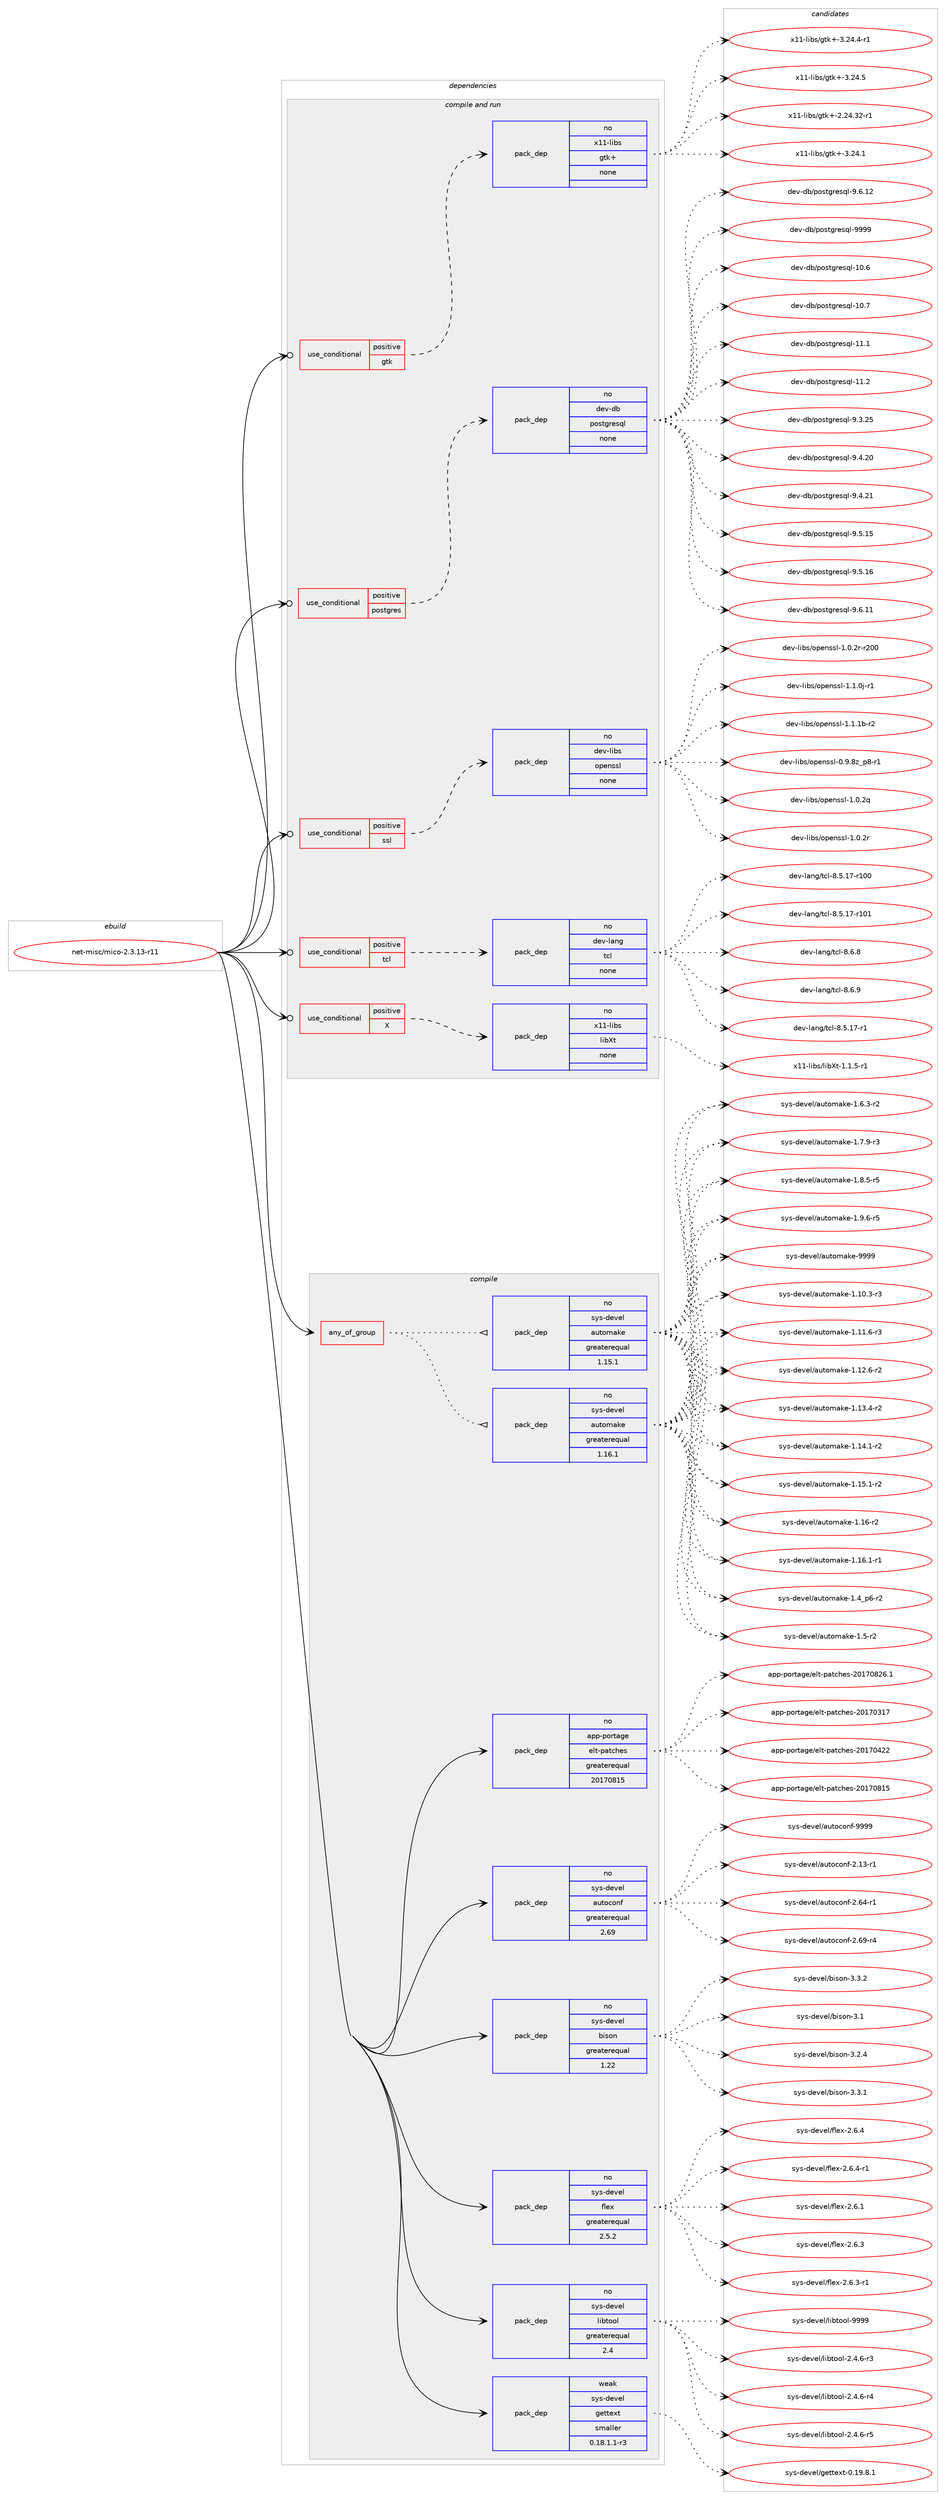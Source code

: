 digraph prolog {

# *************
# Graph options
# *************

newrank=true;
concentrate=true;
compound=true;
graph [rankdir=LR,fontname=Helvetica,fontsize=10,ranksep=1.5];#, ranksep=2.5, nodesep=0.2];
edge  [arrowhead=vee];
node  [fontname=Helvetica,fontsize=10];

# **********
# The ebuild
# **********

subgraph cluster_leftcol {
color=gray;
rank=same;
label=<<i>ebuild</i>>;
id [label="net-misc/mico-2.3.13-r11", color=red, width=4, href="../net-misc/mico-2.3.13-r11.svg"];
}

# ****************
# The dependencies
# ****************

subgraph cluster_midcol {
color=gray;
label=<<i>dependencies</i>>;
subgraph cluster_compile {
fillcolor="#eeeeee";
style=filled;
label=<<i>compile</i>>;
subgraph any26357 {
dependency1669096 [label=<<TABLE BORDER="0" CELLBORDER="1" CELLSPACING="0" CELLPADDING="4"><TR><TD CELLPADDING="10">any_of_group</TD></TR></TABLE>>, shape=none, color=red];subgraph pack1193329 {
dependency1669097 [label=<<TABLE BORDER="0" CELLBORDER="1" CELLSPACING="0" CELLPADDING="4" WIDTH="220"><TR><TD ROWSPAN="6" CELLPADDING="30">pack_dep</TD></TR><TR><TD WIDTH="110">no</TD></TR><TR><TD>sys-devel</TD></TR><TR><TD>automake</TD></TR><TR><TD>greaterequal</TD></TR><TR><TD>1.16.1</TD></TR></TABLE>>, shape=none, color=blue];
}
dependency1669096:e -> dependency1669097:w [weight=20,style="dotted",arrowhead="oinv"];
subgraph pack1193330 {
dependency1669098 [label=<<TABLE BORDER="0" CELLBORDER="1" CELLSPACING="0" CELLPADDING="4" WIDTH="220"><TR><TD ROWSPAN="6" CELLPADDING="30">pack_dep</TD></TR><TR><TD WIDTH="110">no</TD></TR><TR><TD>sys-devel</TD></TR><TR><TD>automake</TD></TR><TR><TD>greaterequal</TD></TR><TR><TD>1.15.1</TD></TR></TABLE>>, shape=none, color=blue];
}
dependency1669096:e -> dependency1669098:w [weight=20,style="dotted",arrowhead="oinv"];
}
id:e -> dependency1669096:w [weight=20,style="solid",arrowhead="vee"];
subgraph pack1193331 {
dependency1669099 [label=<<TABLE BORDER="0" CELLBORDER="1" CELLSPACING="0" CELLPADDING="4" WIDTH="220"><TR><TD ROWSPAN="6" CELLPADDING="30">pack_dep</TD></TR><TR><TD WIDTH="110">no</TD></TR><TR><TD>app-portage</TD></TR><TR><TD>elt-patches</TD></TR><TR><TD>greaterequal</TD></TR><TR><TD>20170815</TD></TR></TABLE>>, shape=none, color=blue];
}
id:e -> dependency1669099:w [weight=20,style="solid",arrowhead="vee"];
subgraph pack1193332 {
dependency1669100 [label=<<TABLE BORDER="0" CELLBORDER="1" CELLSPACING="0" CELLPADDING="4" WIDTH="220"><TR><TD ROWSPAN="6" CELLPADDING="30">pack_dep</TD></TR><TR><TD WIDTH="110">no</TD></TR><TR><TD>sys-devel</TD></TR><TR><TD>autoconf</TD></TR><TR><TD>greaterequal</TD></TR><TR><TD>2.69</TD></TR></TABLE>>, shape=none, color=blue];
}
id:e -> dependency1669100:w [weight=20,style="solid",arrowhead="vee"];
subgraph pack1193333 {
dependency1669101 [label=<<TABLE BORDER="0" CELLBORDER="1" CELLSPACING="0" CELLPADDING="4" WIDTH="220"><TR><TD ROWSPAN="6" CELLPADDING="30">pack_dep</TD></TR><TR><TD WIDTH="110">no</TD></TR><TR><TD>sys-devel</TD></TR><TR><TD>bison</TD></TR><TR><TD>greaterequal</TD></TR><TR><TD>1.22</TD></TR></TABLE>>, shape=none, color=blue];
}
id:e -> dependency1669101:w [weight=20,style="solid",arrowhead="vee"];
subgraph pack1193334 {
dependency1669102 [label=<<TABLE BORDER="0" CELLBORDER="1" CELLSPACING="0" CELLPADDING="4" WIDTH="220"><TR><TD ROWSPAN="6" CELLPADDING="30">pack_dep</TD></TR><TR><TD WIDTH="110">no</TD></TR><TR><TD>sys-devel</TD></TR><TR><TD>flex</TD></TR><TR><TD>greaterequal</TD></TR><TR><TD>2.5.2</TD></TR></TABLE>>, shape=none, color=blue];
}
id:e -> dependency1669102:w [weight=20,style="solid",arrowhead="vee"];
subgraph pack1193335 {
dependency1669103 [label=<<TABLE BORDER="0" CELLBORDER="1" CELLSPACING="0" CELLPADDING="4" WIDTH="220"><TR><TD ROWSPAN="6" CELLPADDING="30">pack_dep</TD></TR><TR><TD WIDTH="110">no</TD></TR><TR><TD>sys-devel</TD></TR><TR><TD>libtool</TD></TR><TR><TD>greaterequal</TD></TR><TR><TD>2.4</TD></TR></TABLE>>, shape=none, color=blue];
}
id:e -> dependency1669103:w [weight=20,style="solid",arrowhead="vee"];
subgraph pack1193336 {
dependency1669104 [label=<<TABLE BORDER="0" CELLBORDER="1" CELLSPACING="0" CELLPADDING="4" WIDTH="220"><TR><TD ROWSPAN="6" CELLPADDING="30">pack_dep</TD></TR><TR><TD WIDTH="110">weak</TD></TR><TR><TD>sys-devel</TD></TR><TR><TD>gettext</TD></TR><TR><TD>smaller</TD></TR><TR><TD>0.18.1.1-r3</TD></TR></TABLE>>, shape=none, color=blue];
}
id:e -> dependency1669104:w [weight=20,style="solid",arrowhead="vee"];
}
subgraph cluster_compileandrun {
fillcolor="#eeeeee";
style=filled;
label=<<i>compile and run</i>>;
subgraph cond448622 {
dependency1669105 [label=<<TABLE BORDER="0" CELLBORDER="1" CELLSPACING="0" CELLPADDING="4"><TR><TD ROWSPAN="3" CELLPADDING="10">use_conditional</TD></TR><TR><TD>positive</TD></TR><TR><TD>X</TD></TR></TABLE>>, shape=none, color=red];
subgraph pack1193337 {
dependency1669106 [label=<<TABLE BORDER="0" CELLBORDER="1" CELLSPACING="0" CELLPADDING="4" WIDTH="220"><TR><TD ROWSPAN="6" CELLPADDING="30">pack_dep</TD></TR><TR><TD WIDTH="110">no</TD></TR><TR><TD>x11-libs</TD></TR><TR><TD>libXt</TD></TR><TR><TD>none</TD></TR><TR><TD></TD></TR></TABLE>>, shape=none, color=blue];
}
dependency1669105:e -> dependency1669106:w [weight=20,style="dashed",arrowhead="vee"];
}
id:e -> dependency1669105:w [weight=20,style="solid",arrowhead="odotvee"];
subgraph cond448623 {
dependency1669107 [label=<<TABLE BORDER="0" CELLBORDER="1" CELLSPACING="0" CELLPADDING="4"><TR><TD ROWSPAN="3" CELLPADDING="10">use_conditional</TD></TR><TR><TD>positive</TD></TR><TR><TD>gtk</TD></TR></TABLE>>, shape=none, color=red];
subgraph pack1193338 {
dependency1669108 [label=<<TABLE BORDER="0" CELLBORDER="1" CELLSPACING="0" CELLPADDING="4" WIDTH="220"><TR><TD ROWSPAN="6" CELLPADDING="30">pack_dep</TD></TR><TR><TD WIDTH="110">no</TD></TR><TR><TD>x11-libs</TD></TR><TR><TD>gtk+</TD></TR><TR><TD>none</TD></TR><TR><TD></TD></TR></TABLE>>, shape=none, color=blue];
}
dependency1669107:e -> dependency1669108:w [weight=20,style="dashed",arrowhead="vee"];
}
id:e -> dependency1669107:w [weight=20,style="solid",arrowhead="odotvee"];
subgraph cond448624 {
dependency1669109 [label=<<TABLE BORDER="0" CELLBORDER="1" CELLSPACING="0" CELLPADDING="4"><TR><TD ROWSPAN="3" CELLPADDING="10">use_conditional</TD></TR><TR><TD>positive</TD></TR><TR><TD>postgres</TD></TR></TABLE>>, shape=none, color=red];
subgraph pack1193339 {
dependency1669110 [label=<<TABLE BORDER="0" CELLBORDER="1" CELLSPACING="0" CELLPADDING="4" WIDTH="220"><TR><TD ROWSPAN="6" CELLPADDING="30">pack_dep</TD></TR><TR><TD WIDTH="110">no</TD></TR><TR><TD>dev-db</TD></TR><TR><TD>postgresql</TD></TR><TR><TD>none</TD></TR><TR><TD></TD></TR></TABLE>>, shape=none, color=blue];
}
dependency1669109:e -> dependency1669110:w [weight=20,style="dashed",arrowhead="vee"];
}
id:e -> dependency1669109:w [weight=20,style="solid",arrowhead="odotvee"];
subgraph cond448625 {
dependency1669111 [label=<<TABLE BORDER="0" CELLBORDER="1" CELLSPACING="0" CELLPADDING="4"><TR><TD ROWSPAN="3" CELLPADDING="10">use_conditional</TD></TR><TR><TD>positive</TD></TR><TR><TD>ssl</TD></TR></TABLE>>, shape=none, color=red];
subgraph pack1193340 {
dependency1669112 [label=<<TABLE BORDER="0" CELLBORDER="1" CELLSPACING="0" CELLPADDING="4" WIDTH="220"><TR><TD ROWSPAN="6" CELLPADDING="30">pack_dep</TD></TR><TR><TD WIDTH="110">no</TD></TR><TR><TD>dev-libs</TD></TR><TR><TD>openssl</TD></TR><TR><TD>none</TD></TR><TR><TD></TD></TR></TABLE>>, shape=none, color=blue];
}
dependency1669111:e -> dependency1669112:w [weight=20,style="dashed",arrowhead="vee"];
}
id:e -> dependency1669111:w [weight=20,style="solid",arrowhead="odotvee"];
subgraph cond448626 {
dependency1669113 [label=<<TABLE BORDER="0" CELLBORDER="1" CELLSPACING="0" CELLPADDING="4"><TR><TD ROWSPAN="3" CELLPADDING="10">use_conditional</TD></TR><TR><TD>positive</TD></TR><TR><TD>tcl</TD></TR></TABLE>>, shape=none, color=red];
subgraph pack1193341 {
dependency1669114 [label=<<TABLE BORDER="0" CELLBORDER="1" CELLSPACING="0" CELLPADDING="4" WIDTH="220"><TR><TD ROWSPAN="6" CELLPADDING="30">pack_dep</TD></TR><TR><TD WIDTH="110">no</TD></TR><TR><TD>dev-lang</TD></TR><TR><TD>tcl</TD></TR><TR><TD>none</TD></TR><TR><TD></TD></TR></TABLE>>, shape=none, color=blue];
}
dependency1669113:e -> dependency1669114:w [weight=20,style="dashed",arrowhead="vee"];
}
id:e -> dependency1669113:w [weight=20,style="solid",arrowhead="odotvee"];
}
subgraph cluster_run {
fillcolor="#eeeeee";
style=filled;
label=<<i>run</i>>;
}
}

# **************
# The candidates
# **************

subgraph cluster_choices {
rank=same;
color=gray;
label=<<i>candidates</i>>;

subgraph choice1193329 {
color=black;
nodesep=1;
choice11512111545100101118101108479711711611110997107101454946494846514511451 [label="sys-devel/automake-1.10.3-r3", color=red, width=4,href="../sys-devel/automake-1.10.3-r3.svg"];
choice11512111545100101118101108479711711611110997107101454946494946544511451 [label="sys-devel/automake-1.11.6-r3", color=red, width=4,href="../sys-devel/automake-1.11.6-r3.svg"];
choice11512111545100101118101108479711711611110997107101454946495046544511450 [label="sys-devel/automake-1.12.6-r2", color=red, width=4,href="../sys-devel/automake-1.12.6-r2.svg"];
choice11512111545100101118101108479711711611110997107101454946495146524511450 [label="sys-devel/automake-1.13.4-r2", color=red, width=4,href="../sys-devel/automake-1.13.4-r2.svg"];
choice11512111545100101118101108479711711611110997107101454946495246494511450 [label="sys-devel/automake-1.14.1-r2", color=red, width=4,href="../sys-devel/automake-1.14.1-r2.svg"];
choice11512111545100101118101108479711711611110997107101454946495346494511450 [label="sys-devel/automake-1.15.1-r2", color=red, width=4,href="../sys-devel/automake-1.15.1-r2.svg"];
choice1151211154510010111810110847971171161111099710710145494649544511450 [label="sys-devel/automake-1.16-r2", color=red, width=4,href="../sys-devel/automake-1.16-r2.svg"];
choice11512111545100101118101108479711711611110997107101454946495446494511449 [label="sys-devel/automake-1.16.1-r1", color=red, width=4,href="../sys-devel/automake-1.16.1-r1.svg"];
choice115121115451001011181011084797117116111109971071014549465295112544511450 [label="sys-devel/automake-1.4_p6-r2", color=red, width=4,href="../sys-devel/automake-1.4_p6-r2.svg"];
choice11512111545100101118101108479711711611110997107101454946534511450 [label="sys-devel/automake-1.5-r2", color=red, width=4,href="../sys-devel/automake-1.5-r2.svg"];
choice115121115451001011181011084797117116111109971071014549465446514511450 [label="sys-devel/automake-1.6.3-r2", color=red, width=4,href="../sys-devel/automake-1.6.3-r2.svg"];
choice115121115451001011181011084797117116111109971071014549465546574511451 [label="sys-devel/automake-1.7.9-r3", color=red, width=4,href="../sys-devel/automake-1.7.9-r3.svg"];
choice115121115451001011181011084797117116111109971071014549465646534511453 [label="sys-devel/automake-1.8.5-r5", color=red, width=4,href="../sys-devel/automake-1.8.5-r5.svg"];
choice115121115451001011181011084797117116111109971071014549465746544511453 [label="sys-devel/automake-1.9.6-r5", color=red, width=4,href="../sys-devel/automake-1.9.6-r5.svg"];
choice115121115451001011181011084797117116111109971071014557575757 [label="sys-devel/automake-9999", color=red, width=4,href="../sys-devel/automake-9999.svg"];
dependency1669097:e -> choice11512111545100101118101108479711711611110997107101454946494846514511451:w [style=dotted,weight="100"];
dependency1669097:e -> choice11512111545100101118101108479711711611110997107101454946494946544511451:w [style=dotted,weight="100"];
dependency1669097:e -> choice11512111545100101118101108479711711611110997107101454946495046544511450:w [style=dotted,weight="100"];
dependency1669097:e -> choice11512111545100101118101108479711711611110997107101454946495146524511450:w [style=dotted,weight="100"];
dependency1669097:e -> choice11512111545100101118101108479711711611110997107101454946495246494511450:w [style=dotted,weight="100"];
dependency1669097:e -> choice11512111545100101118101108479711711611110997107101454946495346494511450:w [style=dotted,weight="100"];
dependency1669097:e -> choice1151211154510010111810110847971171161111099710710145494649544511450:w [style=dotted,weight="100"];
dependency1669097:e -> choice11512111545100101118101108479711711611110997107101454946495446494511449:w [style=dotted,weight="100"];
dependency1669097:e -> choice115121115451001011181011084797117116111109971071014549465295112544511450:w [style=dotted,weight="100"];
dependency1669097:e -> choice11512111545100101118101108479711711611110997107101454946534511450:w [style=dotted,weight="100"];
dependency1669097:e -> choice115121115451001011181011084797117116111109971071014549465446514511450:w [style=dotted,weight="100"];
dependency1669097:e -> choice115121115451001011181011084797117116111109971071014549465546574511451:w [style=dotted,weight="100"];
dependency1669097:e -> choice115121115451001011181011084797117116111109971071014549465646534511453:w [style=dotted,weight="100"];
dependency1669097:e -> choice115121115451001011181011084797117116111109971071014549465746544511453:w [style=dotted,weight="100"];
dependency1669097:e -> choice115121115451001011181011084797117116111109971071014557575757:w [style=dotted,weight="100"];
}
subgraph choice1193330 {
color=black;
nodesep=1;
choice11512111545100101118101108479711711611110997107101454946494846514511451 [label="sys-devel/automake-1.10.3-r3", color=red, width=4,href="../sys-devel/automake-1.10.3-r3.svg"];
choice11512111545100101118101108479711711611110997107101454946494946544511451 [label="sys-devel/automake-1.11.6-r3", color=red, width=4,href="../sys-devel/automake-1.11.6-r3.svg"];
choice11512111545100101118101108479711711611110997107101454946495046544511450 [label="sys-devel/automake-1.12.6-r2", color=red, width=4,href="../sys-devel/automake-1.12.6-r2.svg"];
choice11512111545100101118101108479711711611110997107101454946495146524511450 [label="sys-devel/automake-1.13.4-r2", color=red, width=4,href="../sys-devel/automake-1.13.4-r2.svg"];
choice11512111545100101118101108479711711611110997107101454946495246494511450 [label="sys-devel/automake-1.14.1-r2", color=red, width=4,href="../sys-devel/automake-1.14.1-r2.svg"];
choice11512111545100101118101108479711711611110997107101454946495346494511450 [label="sys-devel/automake-1.15.1-r2", color=red, width=4,href="../sys-devel/automake-1.15.1-r2.svg"];
choice1151211154510010111810110847971171161111099710710145494649544511450 [label="sys-devel/automake-1.16-r2", color=red, width=4,href="../sys-devel/automake-1.16-r2.svg"];
choice11512111545100101118101108479711711611110997107101454946495446494511449 [label="sys-devel/automake-1.16.1-r1", color=red, width=4,href="../sys-devel/automake-1.16.1-r1.svg"];
choice115121115451001011181011084797117116111109971071014549465295112544511450 [label="sys-devel/automake-1.4_p6-r2", color=red, width=4,href="../sys-devel/automake-1.4_p6-r2.svg"];
choice11512111545100101118101108479711711611110997107101454946534511450 [label="sys-devel/automake-1.5-r2", color=red, width=4,href="../sys-devel/automake-1.5-r2.svg"];
choice115121115451001011181011084797117116111109971071014549465446514511450 [label="sys-devel/automake-1.6.3-r2", color=red, width=4,href="../sys-devel/automake-1.6.3-r2.svg"];
choice115121115451001011181011084797117116111109971071014549465546574511451 [label="sys-devel/automake-1.7.9-r3", color=red, width=4,href="../sys-devel/automake-1.7.9-r3.svg"];
choice115121115451001011181011084797117116111109971071014549465646534511453 [label="sys-devel/automake-1.8.5-r5", color=red, width=4,href="../sys-devel/automake-1.8.5-r5.svg"];
choice115121115451001011181011084797117116111109971071014549465746544511453 [label="sys-devel/automake-1.9.6-r5", color=red, width=4,href="../sys-devel/automake-1.9.6-r5.svg"];
choice115121115451001011181011084797117116111109971071014557575757 [label="sys-devel/automake-9999", color=red, width=4,href="../sys-devel/automake-9999.svg"];
dependency1669098:e -> choice11512111545100101118101108479711711611110997107101454946494846514511451:w [style=dotted,weight="100"];
dependency1669098:e -> choice11512111545100101118101108479711711611110997107101454946494946544511451:w [style=dotted,weight="100"];
dependency1669098:e -> choice11512111545100101118101108479711711611110997107101454946495046544511450:w [style=dotted,weight="100"];
dependency1669098:e -> choice11512111545100101118101108479711711611110997107101454946495146524511450:w [style=dotted,weight="100"];
dependency1669098:e -> choice11512111545100101118101108479711711611110997107101454946495246494511450:w [style=dotted,weight="100"];
dependency1669098:e -> choice11512111545100101118101108479711711611110997107101454946495346494511450:w [style=dotted,weight="100"];
dependency1669098:e -> choice1151211154510010111810110847971171161111099710710145494649544511450:w [style=dotted,weight="100"];
dependency1669098:e -> choice11512111545100101118101108479711711611110997107101454946495446494511449:w [style=dotted,weight="100"];
dependency1669098:e -> choice115121115451001011181011084797117116111109971071014549465295112544511450:w [style=dotted,weight="100"];
dependency1669098:e -> choice11512111545100101118101108479711711611110997107101454946534511450:w [style=dotted,weight="100"];
dependency1669098:e -> choice115121115451001011181011084797117116111109971071014549465446514511450:w [style=dotted,weight="100"];
dependency1669098:e -> choice115121115451001011181011084797117116111109971071014549465546574511451:w [style=dotted,weight="100"];
dependency1669098:e -> choice115121115451001011181011084797117116111109971071014549465646534511453:w [style=dotted,weight="100"];
dependency1669098:e -> choice115121115451001011181011084797117116111109971071014549465746544511453:w [style=dotted,weight="100"];
dependency1669098:e -> choice115121115451001011181011084797117116111109971071014557575757:w [style=dotted,weight="100"];
}
subgraph choice1193331 {
color=black;
nodesep=1;
choice97112112451121111141169710310147101108116451129711699104101115455048495548514955 [label="app-portage/elt-patches-20170317", color=red, width=4,href="../app-portage/elt-patches-20170317.svg"];
choice97112112451121111141169710310147101108116451129711699104101115455048495548525050 [label="app-portage/elt-patches-20170422", color=red, width=4,href="../app-portage/elt-patches-20170422.svg"];
choice97112112451121111141169710310147101108116451129711699104101115455048495548564953 [label="app-portage/elt-patches-20170815", color=red, width=4,href="../app-portage/elt-patches-20170815.svg"];
choice971121124511211111411697103101471011081164511297116991041011154550484955485650544649 [label="app-portage/elt-patches-20170826.1", color=red, width=4,href="../app-portage/elt-patches-20170826.1.svg"];
dependency1669099:e -> choice97112112451121111141169710310147101108116451129711699104101115455048495548514955:w [style=dotted,weight="100"];
dependency1669099:e -> choice97112112451121111141169710310147101108116451129711699104101115455048495548525050:w [style=dotted,weight="100"];
dependency1669099:e -> choice97112112451121111141169710310147101108116451129711699104101115455048495548564953:w [style=dotted,weight="100"];
dependency1669099:e -> choice971121124511211111411697103101471011081164511297116991041011154550484955485650544649:w [style=dotted,weight="100"];
}
subgraph choice1193332 {
color=black;
nodesep=1;
choice1151211154510010111810110847971171161119911111010245504649514511449 [label="sys-devel/autoconf-2.13-r1", color=red, width=4,href="../sys-devel/autoconf-2.13-r1.svg"];
choice1151211154510010111810110847971171161119911111010245504654524511449 [label="sys-devel/autoconf-2.64-r1", color=red, width=4,href="../sys-devel/autoconf-2.64-r1.svg"];
choice1151211154510010111810110847971171161119911111010245504654574511452 [label="sys-devel/autoconf-2.69-r4", color=red, width=4,href="../sys-devel/autoconf-2.69-r4.svg"];
choice115121115451001011181011084797117116111991111101024557575757 [label="sys-devel/autoconf-9999", color=red, width=4,href="../sys-devel/autoconf-9999.svg"];
dependency1669100:e -> choice1151211154510010111810110847971171161119911111010245504649514511449:w [style=dotted,weight="100"];
dependency1669100:e -> choice1151211154510010111810110847971171161119911111010245504654524511449:w [style=dotted,weight="100"];
dependency1669100:e -> choice1151211154510010111810110847971171161119911111010245504654574511452:w [style=dotted,weight="100"];
dependency1669100:e -> choice115121115451001011181011084797117116111991111101024557575757:w [style=dotted,weight="100"];
}
subgraph choice1193333 {
color=black;
nodesep=1;
choice11512111545100101118101108479810511511111045514649 [label="sys-devel/bison-3.1", color=red, width=4,href="../sys-devel/bison-3.1.svg"];
choice115121115451001011181011084798105115111110455146504652 [label="sys-devel/bison-3.2.4", color=red, width=4,href="../sys-devel/bison-3.2.4.svg"];
choice115121115451001011181011084798105115111110455146514649 [label="sys-devel/bison-3.3.1", color=red, width=4,href="../sys-devel/bison-3.3.1.svg"];
choice115121115451001011181011084798105115111110455146514650 [label="sys-devel/bison-3.3.2", color=red, width=4,href="../sys-devel/bison-3.3.2.svg"];
dependency1669101:e -> choice11512111545100101118101108479810511511111045514649:w [style=dotted,weight="100"];
dependency1669101:e -> choice115121115451001011181011084798105115111110455146504652:w [style=dotted,weight="100"];
dependency1669101:e -> choice115121115451001011181011084798105115111110455146514649:w [style=dotted,weight="100"];
dependency1669101:e -> choice115121115451001011181011084798105115111110455146514650:w [style=dotted,weight="100"];
}
subgraph choice1193334 {
color=black;
nodesep=1;
choice1151211154510010111810110847102108101120455046544649 [label="sys-devel/flex-2.6.1", color=red, width=4,href="../sys-devel/flex-2.6.1.svg"];
choice1151211154510010111810110847102108101120455046544651 [label="sys-devel/flex-2.6.3", color=red, width=4,href="../sys-devel/flex-2.6.3.svg"];
choice11512111545100101118101108471021081011204550465446514511449 [label="sys-devel/flex-2.6.3-r1", color=red, width=4,href="../sys-devel/flex-2.6.3-r1.svg"];
choice1151211154510010111810110847102108101120455046544652 [label="sys-devel/flex-2.6.4", color=red, width=4,href="../sys-devel/flex-2.6.4.svg"];
choice11512111545100101118101108471021081011204550465446524511449 [label="sys-devel/flex-2.6.4-r1", color=red, width=4,href="../sys-devel/flex-2.6.4-r1.svg"];
dependency1669102:e -> choice1151211154510010111810110847102108101120455046544649:w [style=dotted,weight="100"];
dependency1669102:e -> choice1151211154510010111810110847102108101120455046544651:w [style=dotted,weight="100"];
dependency1669102:e -> choice11512111545100101118101108471021081011204550465446514511449:w [style=dotted,weight="100"];
dependency1669102:e -> choice1151211154510010111810110847102108101120455046544652:w [style=dotted,weight="100"];
dependency1669102:e -> choice11512111545100101118101108471021081011204550465446524511449:w [style=dotted,weight="100"];
}
subgraph choice1193335 {
color=black;
nodesep=1;
choice1151211154510010111810110847108105981161111111084550465246544511451 [label="sys-devel/libtool-2.4.6-r3", color=red, width=4,href="../sys-devel/libtool-2.4.6-r3.svg"];
choice1151211154510010111810110847108105981161111111084550465246544511452 [label="sys-devel/libtool-2.4.6-r4", color=red, width=4,href="../sys-devel/libtool-2.4.6-r4.svg"];
choice1151211154510010111810110847108105981161111111084550465246544511453 [label="sys-devel/libtool-2.4.6-r5", color=red, width=4,href="../sys-devel/libtool-2.4.6-r5.svg"];
choice1151211154510010111810110847108105981161111111084557575757 [label="sys-devel/libtool-9999", color=red, width=4,href="../sys-devel/libtool-9999.svg"];
dependency1669103:e -> choice1151211154510010111810110847108105981161111111084550465246544511451:w [style=dotted,weight="100"];
dependency1669103:e -> choice1151211154510010111810110847108105981161111111084550465246544511452:w [style=dotted,weight="100"];
dependency1669103:e -> choice1151211154510010111810110847108105981161111111084550465246544511453:w [style=dotted,weight="100"];
dependency1669103:e -> choice1151211154510010111810110847108105981161111111084557575757:w [style=dotted,weight="100"];
}
subgraph choice1193336 {
color=black;
nodesep=1;
choice1151211154510010111810110847103101116116101120116454846495746564649 [label="sys-devel/gettext-0.19.8.1", color=red, width=4,href="../sys-devel/gettext-0.19.8.1.svg"];
dependency1669104:e -> choice1151211154510010111810110847103101116116101120116454846495746564649:w [style=dotted,weight="100"];
}
subgraph choice1193337 {
color=black;
nodesep=1;
choice120494945108105981154710810598881164549464946534511449 [label="x11-libs/libXt-1.1.5-r1", color=red, width=4,href="../x11-libs/libXt-1.1.5-r1.svg"];
dependency1669106:e -> choice120494945108105981154710810598881164549464946534511449:w [style=dotted,weight="100"];
}
subgraph choice1193338 {
color=black;
nodesep=1;
choice12049494510810598115471031161074345504650524651504511449 [label="x11-libs/gtk+-2.24.32-r1", color=red, width=4,href="../x11-libs/gtk+-2.24.32-r1.svg"];
choice12049494510810598115471031161074345514650524649 [label="x11-libs/gtk+-3.24.1", color=red, width=4,href="../x11-libs/gtk+-3.24.1.svg"];
choice120494945108105981154710311610743455146505246524511449 [label="x11-libs/gtk+-3.24.4-r1", color=red, width=4,href="../x11-libs/gtk+-3.24.4-r1.svg"];
choice12049494510810598115471031161074345514650524653 [label="x11-libs/gtk+-3.24.5", color=red, width=4,href="../x11-libs/gtk+-3.24.5.svg"];
dependency1669108:e -> choice12049494510810598115471031161074345504650524651504511449:w [style=dotted,weight="100"];
dependency1669108:e -> choice12049494510810598115471031161074345514650524649:w [style=dotted,weight="100"];
dependency1669108:e -> choice120494945108105981154710311610743455146505246524511449:w [style=dotted,weight="100"];
dependency1669108:e -> choice12049494510810598115471031161074345514650524653:w [style=dotted,weight="100"];
}
subgraph choice1193339 {
color=black;
nodesep=1;
choice1001011184510098471121111151161031141011151131084549484654 [label="dev-db/postgresql-10.6", color=red, width=4,href="../dev-db/postgresql-10.6.svg"];
choice1001011184510098471121111151161031141011151131084549484655 [label="dev-db/postgresql-10.7", color=red, width=4,href="../dev-db/postgresql-10.7.svg"];
choice1001011184510098471121111151161031141011151131084549494649 [label="dev-db/postgresql-11.1", color=red, width=4,href="../dev-db/postgresql-11.1.svg"];
choice1001011184510098471121111151161031141011151131084549494650 [label="dev-db/postgresql-11.2", color=red, width=4,href="../dev-db/postgresql-11.2.svg"];
choice10010111845100984711211111511610311410111511310845574651465053 [label="dev-db/postgresql-9.3.25", color=red, width=4,href="../dev-db/postgresql-9.3.25.svg"];
choice10010111845100984711211111511610311410111511310845574652465048 [label="dev-db/postgresql-9.4.20", color=red, width=4,href="../dev-db/postgresql-9.4.20.svg"];
choice10010111845100984711211111511610311410111511310845574652465049 [label="dev-db/postgresql-9.4.21", color=red, width=4,href="../dev-db/postgresql-9.4.21.svg"];
choice10010111845100984711211111511610311410111511310845574653464953 [label="dev-db/postgresql-9.5.15", color=red, width=4,href="../dev-db/postgresql-9.5.15.svg"];
choice10010111845100984711211111511610311410111511310845574653464954 [label="dev-db/postgresql-9.5.16", color=red, width=4,href="../dev-db/postgresql-9.5.16.svg"];
choice10010111845100984711211111511610311410111511310845574654464949 [label="dev-db/postgresql-9.6.11", color=red, width=4,href="../dev-db/postgresql-9.6.11.svg"];
choice10010111845100984711211111511610311410111511310845574654464950 [label="dev-db/postgresql-9.6.12", color=red, width=4,href="../dev-db/postgresql-9.6.12.svg"];
choice1001011184510098471121111151161031141011151131084557575757 [label="dev-db/postgresql-9999", color=red, width=4,href="../dev-db/postgresql-9999.svg"];
dependency1669110:e -> choice1001011184510098471121111151161031141011151131084549484654:w [style=dotted,weight="100"];
dependency1669110:e -> choice1001011184510098471121111151161031141011151131084549484655:w [style=dotted,weight="100"];
dependency1669110:e -> choice1001011184510098471121111151161031141011151131084549494649:w [style=dotted,weight="100"];
dependency1669110:e -> choice1001011184510098471121111151161031141011151131084549494650:w [style=dotted,weight="100"];
dependency1669110:e -> choice10010111845100984711211111511610311410111511310845574651465053:w [style=dotted,weight="100"];
dependency1669110:e -> choice10010111845100984711211111511610311410111511310845574652465048:w [style=dotted,weight="100"];
dependency1669110:e -> choice10010111845100984711211111511610311410111511310845574652465049:w [style=dotted,weight="100"];
dependency1669110:e -> choice10010111845100984711211111511610311410111511310845574653464953:w [style=dotted,weight="100"];
dependency1669110:e -> choice10010111845100984711211111511610311410111511310845574653464954:w [style=dotted,weight="100"];
dependency1669110:e -> choice10010111845100984711211111511610311410111511310845574654464949:w [style=dotted,weight="100"];
dependency1669110:e -> choice10010111845100984711211111511610311410111511310845574654464950:w [style=dotted,weight="100"];
dependency1669110:e -> choice1001011184510098471121111151161031141011151131084557575757:w [style=dotted,weight="100"];
}
subgraph choice1193340 {
color=black;
nodesep=1;
choice10010111845108105981154711111210111011511510845484657465612295112564511449 [label="dev-libs/openssl-0.9.8z_p8-r1", color=red, width=4,href="../dev-libs/openssl-0.9.8z_p8-r1.svg"];
choice100101118451081059811547111112101110115115108454946484650113 [label="dev-libs/openssl-1.0.2q", color=red, width=4,href="../dev-libs/openssl-1.0.2q.svg"];
choice100101118451081059811547111112101110115115108454946484650114 [label="dev-libs/openssl-1.0.2r", color=red, width=4,href="../dev-libs/openssl-1.0.2r.svg"];
choice10010111845108105981154711111210111011511510845494648465011445114504848 [label="dev-libs/openssl-1.0.2r-r200", color=red, width=4,href="../dev-libs/openssl-1.0.2r-r200.svg"];
choice1001011184510810598115471111121011101151151084549464946481064511449 [label="dev-libs/openssl-1.1.0j-r1", color=red, width=4,href="../dev-libs/openssl-1.1.0j-r1.svg"];
choice100101118451081059811547111112101110115115108454946494649984511450 [label="dev-libs/openssl-1.1.1b-r2", color=red, width=4,href="../dev-libs/openssl-1.1.1b-r2.svg"];
dependency1669112:e -> choice10010111845108105981154711111210111011511510845484657465612295112564511449:w [style=dotted,weight="100"];
dependency1669112:e -> choice100101118451081059811547111112101110115115108454946484650113:w [style=dotted,weight="100"];
dependency1669112:e -> choice100101118451081059811547111112101110115115108454946484650114:w [style=dotted,weight="100"];
dependency1669112:e -> choice10010111845108105981154711111210111011511510845494648465011445114504848:w [style=dotted,weight="100"];
dependency1669112:e -> choice1001011184510810598115471111121011101151151084549464946481064511449:w [style=dotted,weight="100"];
dependency1669112:e -> choice100101118451081059811547111112101110115115108454946494649984511450:w [style=dotted,weight="100"];
}
subgraph choice1193341 {
color=black;
nodesep=1;
choice10010111845108971101034711699108455646534649554511449 [label="dev-lang/tcl-8.5.17-r1", color=red, width=4,href="../dev-lang/tcl-8.5.17-r1.svg"];
choice100101118451089711010347116991084556465346495545114494848 [label="dev-lang/tcl-8.5.17-r100", color=red, width=4,href="../dev-lang/tcl-8.5.17-r100.svg"];
choice100101118451089711010347116991084556465346495545114494849 [label="dev-lang/tcl-8.5.17-r101", color=red, width=4,href="../dev-lang/tcl-8.5.17-r101.svg"];
choice10010111845108971101034711699108455646544656 [label="dev-lang/tcl-8.6.8", color=red, width=4,href="../dev-lang/tcl-8.6.8.svg"];
choice10010111845108971101034711699108455646544657 [label="dev-lang/tcl-8.6.9", color=red, width=4,href="../dev-lang/tcl-8.6.9.svg"];
dependency1669114:e -> choice10010111845108971101034711699108455646534649554511449:w [style=dotted,weight="100"];
dependency1669114:e -> choice100101118451089711010347116991084556465346495545114494848:w [style=dotted,weight="100"];
dependency1669114:e -> choice100101118451089711010347116991084556465346495545114494849:w [style=dotted,weight="100"];
dependency1669114:e -> choice10010111845108971101034711699108455646544656:w [style=dotted,weight="100"];
dependency1669114:e -> choice10010111845108971101034711699108455646544657:w [style=dotted,weight="100"];
}
}

}
